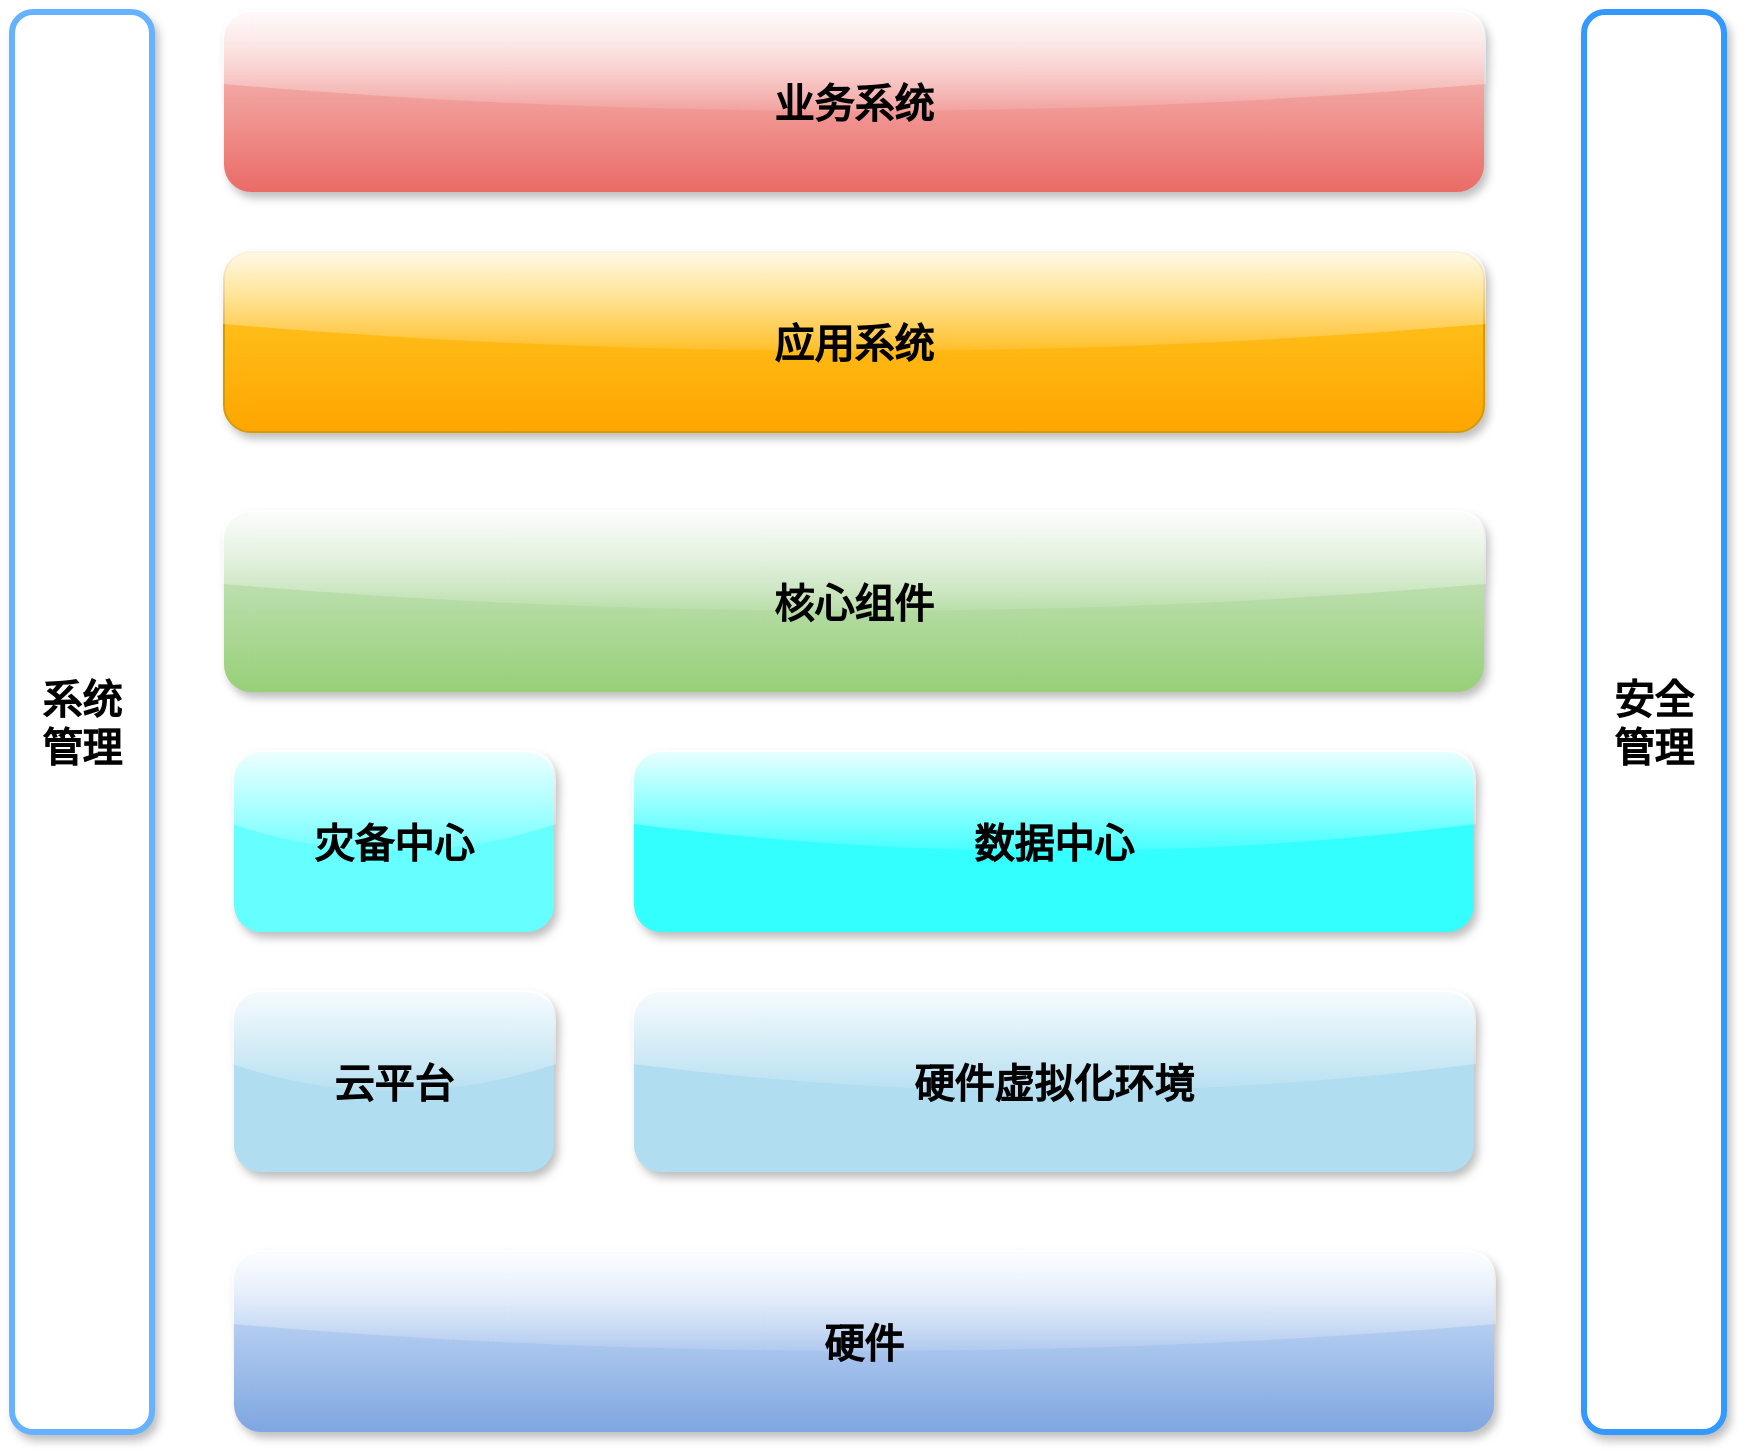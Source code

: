 <mxfile version="14.2.4" type="github">
  <diagram id="Ht1M8jgEwFfnCIfOTk4-" name="Page-1">
    <mxGraphModel dx="888" dy="679" grid="1" gridSize="10" guides="1" tooltips="1" connect="1" arrows="1" fold="1" page="1" pageScale="1" pageWidth="1169" pageHeight="827" math="0" shadow="0">
      <root>
        <mxCell id="0" />
        <mxCell id="1" parent="0" />
        <mxCell id="lQgXDZfwhlYCzSRcnn0m-1" value="&lt;b&gt;&lt;font style=&quot;font-size: 20px&quot;&gt;应用系统&lt;/font&gt;&lt;/b&gt;" style="rounded=1;whiteSpace=wrap;html=1;fillColor=#ffcd28;shadow=1;sketch=0;glass=1;strokeColor=#d79b00;gradientColor=#ffa500;" vertex="1" parent="1">
          <mxGeometry x="306" y="170" width="630" height="90" as="geometry" />
        </mxCell>
        <mxCell id="lQgXDZfwhlYCzSRcnn0m-4" value="&lt;b&gt;&lt;font style=&quot;font-size: 20px&quot;&gt;核心组件&lt;/font&gt;&lt;/b&gt;" style="rounded=1;whiteSpace=wrap;html=1;fillColor=#d5e8d4;shadow=1;sketch=0;glass=1;gradientColor=#97d077;strokeColor=none;" vertex="1" parent="1">
          <mxGeometry x="306" y="300" width="630" height="90" as="geometry" />
        </mxCell>
        <mxCell id="lQgXDZfwhlYCzSRcnn0m-5" value="&lt;span style=&quot;font-size: 20px&quot;&gt;&lt;b&gt;灾备中心&lt;/b&gt;&lt;/span&gt;" style="rounded=1;whiteSpace=wrap;html=1;shadow=1;sketch=0;glass=1;fillColor=#66FFFF;strokeColor=none;" vertex="1" parent="1">
          <mxGeometry x="311" y="420" width="160" height="90" as="geometry" />
        </mxCell>
        <mxCell id="lQgXDZfwhlYCzSRcnn0m-6" value="&lt;span style=&quot;font-size: 20px&quot;&gt;&lt;b&gt;硬件&lt;/b&gt;&lt;/span&gt;" style="rounded=1;whiteSpace=wrap;html=1;fillColor=#dae8fc;shadow=1;sketch=0;glass=1;gradientColor=#7ea6e0;strokeColor=none;" vertex="1" parent="1">
          <mxGeometry x="311" y="670" width="630" height="90" as="geometry" />
        </mxCell>
        <mxCell id="lQgXDZfwhlYCzSRcnn0m-7" value="&lt;b&gt;&lt;font style=&quot;font-size: 20px&quot;&gt;业务系统&lt;/font&gt;&lt;/b&gt;" style="rounded=1;whiteSpace=wrap;html=1;fillColor=#f8cecc;shadow=1;sketch=0;glass=1;gradientColor=#ea6b66;strokeColor=none;" vertex="1" parent="1">
          <mxGeometry x="306" y="50" width="630" height="90" as="geometry" />
        </mxCell>
        <mxCell id="lQgXDZfwhlYCzSRcnn0m-8" value="&lt;b&gt;&lt;font style=&quot;font-size: 20px&quot;&gt;数据中心&lt;/font&gt;&lt;/b&gt;" style="rounded=1;whiteSpace=wrap;html=1;shadow=1;sketch=0;glass=1;fillColor=#33FFFF;strokeColor=none;" vertex="1" parent="1">
          <mxGeometry x="511" y="420" width="420" height="90" as="geometry" />
        </mxCell>
        <mxCell id="lQgXDZfwhlYCzSRcnn0m-9" value="&lt;b&gt;&lt;font style=&quot;font-size: 20px&quot;&gt;云平台&lt;/font&gt;&lt;/b&gt;" style="rounded=1;whiteSpace=wrap;html=1;shadow=1;sketch=0;glass=1;fillColor=#b1ddf0;strokeColor=none;" vertex="1" parent="1">
          <mxGeometry x="311" y="540" width="160" height="90" as="geometry" />
        </mxCell>
        <mxCell id="lQgXDZfwhlYCzSRcnn0m-10" value="&lt;b&gt;&lt;font style=&quot;font-size: 20px&quot;&gt;硬件虚拟化环境&lt;/font&gt;&lt;/b&gt;" style="rounded=1;whiteSpace=wrap;html=1;fillColor=#b1ddf0;shadow=1;sketch=0;glass=1;strokeColor=none;" vertex="1" parent="1">
          <mxGeometry x="511" y="540" width="420" height="90" as="geometry" />
        </mxCell>
        <mxCell id="lQgXDZfwhlYCzSRcnn0m-12" value="&lt;div&gt;&lt;b&gt;&lt;font style=&quot;font-size: 20px&quot;&gt;系统&lt;/font&gt;&lt;/b&gt;&lt;/div&gt;&lt;div&gt;&lt;b&gt;&lt;font style=&quot;font-size: 20px&quot;&gt;管理&lt;/font&gt;&lt;/b&gt;&lt;/div&gt;" style="rounded=1;whiteSpace=wrap;html=1;shadow=1;glass=0;sketch=0;fillColor=#FFFFFF;align=center;strokeWidth=3;strokeColor=#66B2FF;" vertex="1" parent="1">
          <mxGeometry x="200" y="50" width="70" height="710" as="geometry" />
        </mxCell>
        <mxCell id="lQgXDZfwhlYCzSRcnn0m-16" value="&lt;div&gt;&lt;span style=&quot;font-size: 20px&quot;&gt;&lt;b&gt;安全&lt;/b&gt;&lt;/span&gt;&lt;/div&gt;&lt;div&gt;&lt;b&gt;&lt;font style=&quot;font-size: 20px&quot;&gt;管理&lt;/font&gt;&lt;/b&gt;&lt;/div&gt;" style="rounded=1;whiteSpace=wrap;html=1;shadow=1;glass=0;sketch=0;fillColor=#FFFFFF;align=center;strokeWidth=3;strokeColor=#3399FF;" vertex="1" parent="1">
          <mxGeometry x="986" y="50" width="70" height="710" as="geometry" />
        </mxCell>
      </root>
    </mxGraphModel>
  </diagram>
</mxfile>
